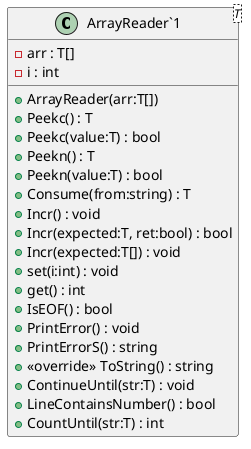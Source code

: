 @startuml
class "ArrayReader`1"<T> {
    - arr : T[]
    - i : int
    + ArrayReader(arr:T[])
    + Peekc() : T
    + Peekc(value:T) : bool
    + Peekn() : T
    + Peekn(value:T) : bool
    + Consume(from:string) : T
    + Incr() : void
    + Incr(expected:T, ret:bool) : bool
    + Incr(expected:T[]) : void
    + set(i:int) : void
    + get() : int
    + IsEOF() : bool
    + PrintError() : void
    + PrintErrorS() : string
    + <<override>> ToString() : string
    + ContinueUntil(str:T) : void
    + LineContainsNumber() : bool
    + CountUntil(str:T) : int
}
@enduml
